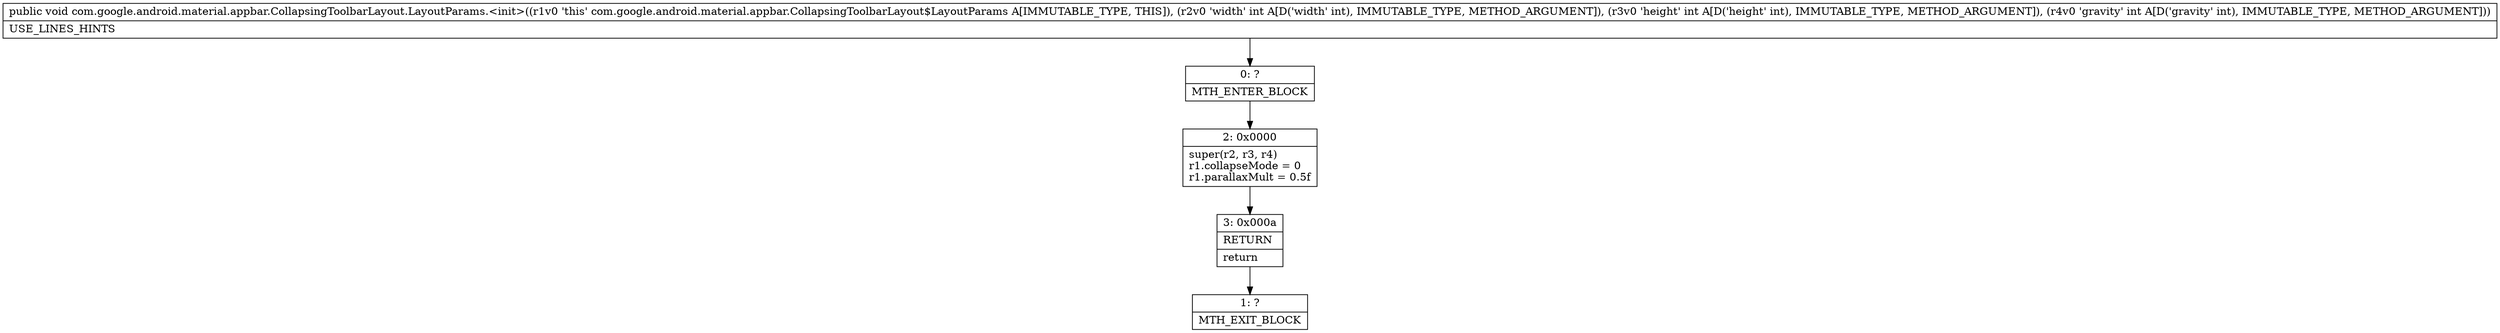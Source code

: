 digraph "CFG forcom.google.android.material.appbar.CollapsingToolbarLayout.LayoutParams.\<init\>(III)V" {
Node_0 [shape=record,label="{0\:\ ?|MTH_ENTER_BLOCK\l}"];
Node_2 [shape=record,label="{2\:\ 0x0000|super(r2, r3, r4)\lr1.collapseMode = 0\lr1.parallaxMult = 0.5f\l}"];
Node_3 [shape=record,label="{3\:\ 0x000a|RETURN\l|return\l}"];
Node_1 [shape=record,label="{1\:\ ?|MTH_EXIT_BLOCK\l}"];
MethodNode[shape=record,label="{public void com.google.android.material.appbar.CollapsingToolbarLayout.LayoutParams.\<init\>((r1v0 'this' com.google.android.material.appbar.CollapsingToolbarLayout$LayoutParams A[IMMUTABLE_TYPE, THIS]), (r2v0 'width' int A[D('width' int), IMMUTABLE_TYPE, METHOD_ARGUMENT]), (r3v0 'height' int A[D('height' int), IMMUTABLE_TYPE, METHOD_ARGUMENT]), (r4v0 'gravity' int A[D('gravity' int), IMMUTABLE_TYPE, METHOD_ARGUMENT]))  | USE_LINES_HINTS\l}"];
MethodNode -> Node_0;Node_0 -> Node_2;
Node_2 -> Node_3;
Node_3 -> Node_1;
}

